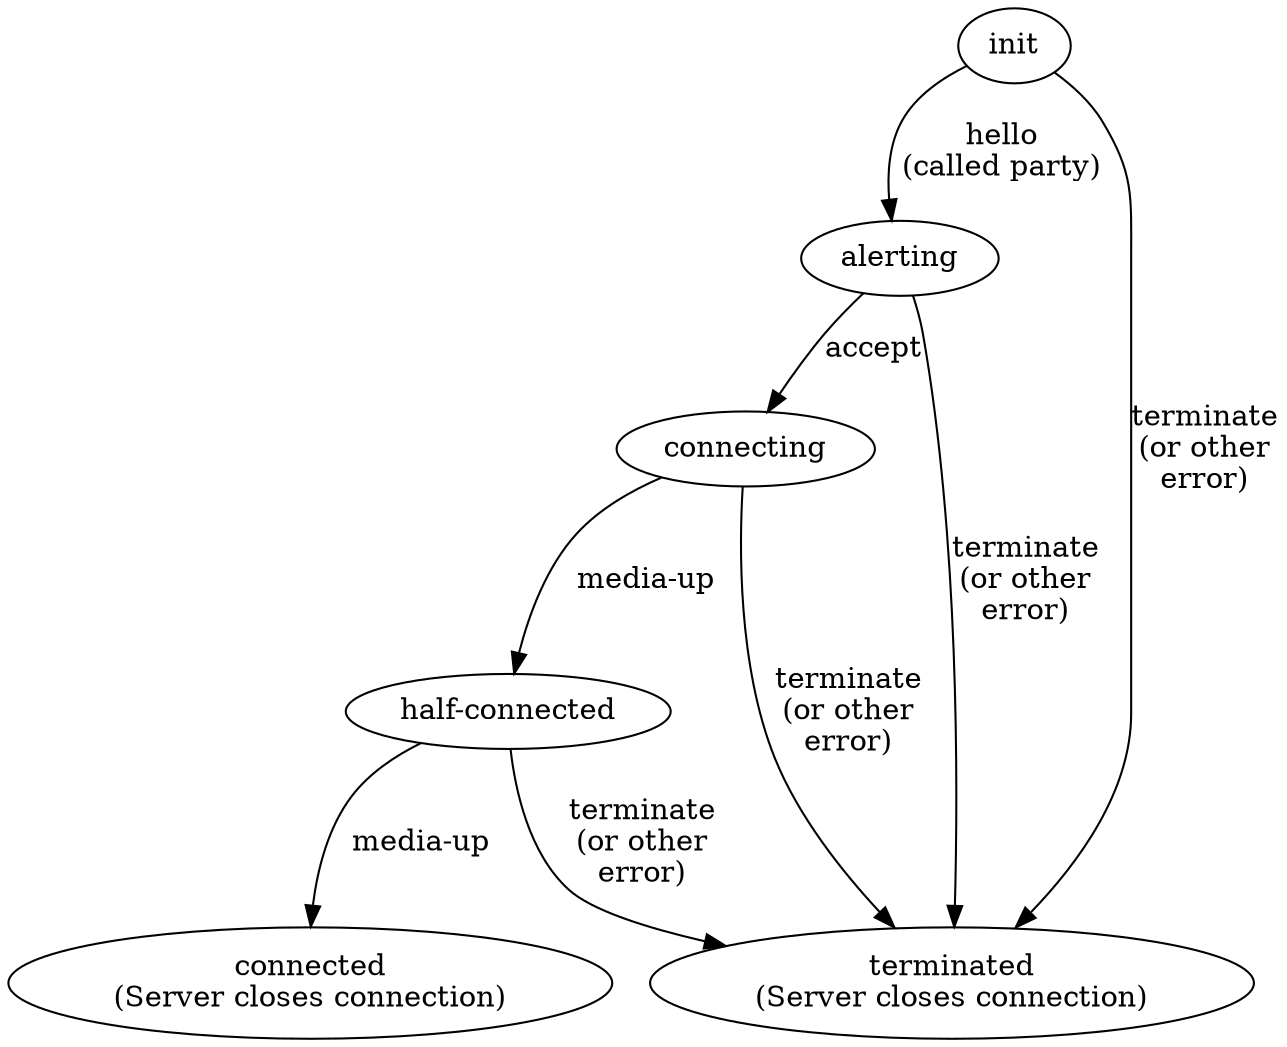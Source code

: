 digraph test123 {
  init;
  alerting;
  connecting;
  half_connected [label="half-connected"];
  connected [label="connected\n(Server closes connection)"];
  terminated [label="terminated\n(Server closes connection)"];

  init->alerting [label="hello\n(called party)"];
  alerting->connecting [label="accept"];
  connecting->half_connected [label="media-up"];
  half_connected->connected [label="media-up"];

  {init,alerting,connecting,half_connected} -> terminated [label="terminate\n(or other\nerror)"];
}
